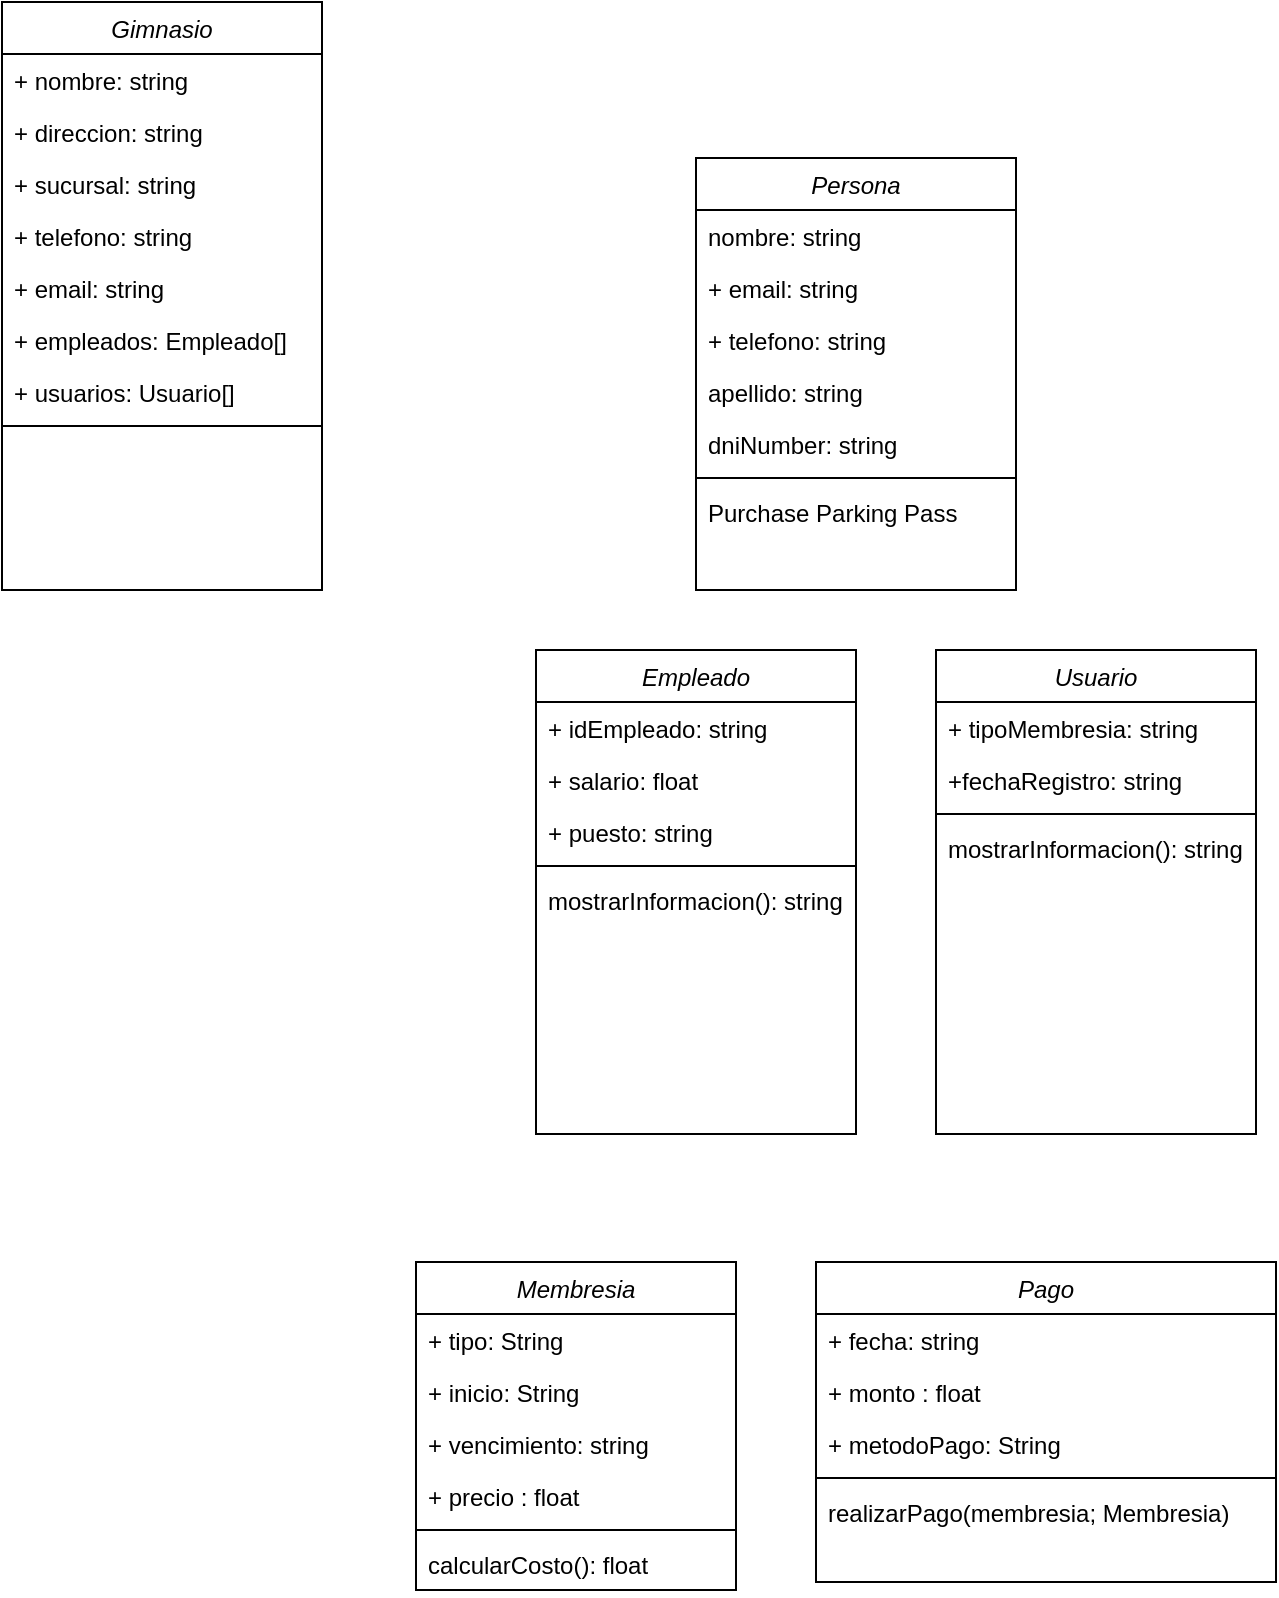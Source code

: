 <mxfile version="22.0.8" type="github">
  <diagram id="C5RBs43oDa-KdzZeNtuy" name="Page-1">
    <mxGraphModel dx="2362" dy="1040" grid="1" gridSize="10" guides="1" tooltips="1" connect="1" arrows="1" fold="1" page="1" pageScale="1" pageWidth="827" pageHeight="1169" math="0" shadow="0">
      <root>
        <mxCell id="WIyWlLk6GJQsqaUBKTNV-0" />
        <mxCell id="WIyWlLk6GJQsqaUBKTNV-1" parent="WIyWlLk6GJQsqaUBKTNV-0" />
        <mxCell id="zkfFHV4jXpPFQw0GAbJ--0" value="Gimnasio" style="swimlane;fontStyle=2;align=center;verticalAlign=top;childLayout=stackLayout;horizontal=1;startSize=26;horizontalStack=0;resizeParent=1;resizeLast=0;collapsible=1;marginBottom=0;rounded=0;shadow=0;strokeWidth=1;" parent="WIyWlLk6GJQsqaUBKTNV-1" vertex="1">
          <mxGeometry x="173" y="40" width="160" height="294" as="geometry">
            <mxRectangle x="230" y="140" width="160" height="26" as="alternateBounds" />
          </mxGeometry>
        </mxCell>
        <mxCell id="5N5e9GmDR-EGlcyDKcGj-25" value="+ nombre: string" style="text;align=left;verticalAlign=top;spacingLeft=4;spacingRight=4;overflow=hidden;rotatable=0;points=[[0,0.5],[1,0.5]];portConstraint=eastwest;" vertex="1" parent="zkfFHV4jXpPFQw0GAbJ--0">
          <mxGeometry y="26" width="160" height="26" as="geometry" />
        </mxCell>
        <mxCell id="5N5e9GmDR-EGlcyDKcGj-59" value="+ direccion: string" style="text;align=left;verticalAlign=top;spacingLeft=4;spacingRight=4;overflow=hidden;rotatable=0;points=[[0,0.5],[1,0.5]];portConstraint=eastwest;rounded=0;shadow=0;html=0;" vertex="1" parent="zkfFHV4jXpPFQw0GAbJ--0">
          <mxGeometry y="52" width="160" height="26" as="geometry" />
        </mxCell>
        <mxCell id="zkfFHV4jXpPFQw0GAbJ--2" value="+ sucursal: string" style="text;align=left;verticalAlign=top;spacingLeft=4;spacingRight=4;overflow=hidden;rotatable=0;points=[[0,0.5],[1,0.5]];portConstraint=eastwest;rounded=0;shadow=0;html=0;" parent="zkfFHV4jXpPFQw0GAbJ--0" vertex="1">
          <mxGeometry y="78" width="160" height="26" as="geometry" />
        </mxCell>
        <mxCell id="5N5e9GmDR-EGlcyDKcGj-34" value="+ telefono: string" style="text;align=left;verticalAlign=top;spacingLeft=4;spacingRight=4;overflow=hidden;rotatable=0;points=[[0,0.5],[1,0.5]];portConstraint=eastwest;rounded=0;shadow=0;html=0;container=1;" vertex="1" parent="zkfFHV4jXpPFQw0GAbJ--0">
          <mxGeometry y="104" width="160" height="26" as="geometry" />
        </mxCell>
        <mxCell id="zkfFHV4jXpPFQw0GAbJ--3" value="+ email: string" style="text;align=left;verticalAlign=top;spacingLeft=4;spacingRight=4;overflow=hidden;rotatable=0;points=[[0,0.5],[1,0.5]];portConstraint=eastwest;rounded=0;shadow=0;html=0;" parent="zkfFHV4jXpPFQw0GAbJ--0" vertex="1">
          <mxGeometry y="130" width="160" height="26" as="geometry" />
        </mxCell>
        <mxCell id="5N5e9GmDR-EGlcyDKcGj-31" value="+ empleados: Empleado[]&#xa;" style="text;align=left;verticalAlign=top;spacingLeft=4;spacingRight=4;overflow=hidden;rotatable=0;points=[[0,0.5],[1,0.5]];portConstraint=eastwest;" vertex="1" parent="zkfFHV4jXpPFQw0GAbJ--0">
          <mxGeometry y="156" width="160" height="26" as="geometry" />
        </mxCell>
        <mxCell id="5N5e9GmDR-EGlcyDKcGj-36" value="+ usuarios: Usuario[]" style="text;align=left;verticalAlign=top;spacingLeft=4;spacingRight=4;overflow=hidden;rotatable=0;points=[[0,0.5],[1,0.5]];portConstraint=eastwest;" vertex="1" parent="zkfFHV4jXpPFQw0GAbJ--0">
          <mxGeometry y="182" width="160" height="26" as="geometry" />
        </mxCell>
        <mxCell id="zkfFHV4jXpPFQw0GAbJ--4" value="" style="line;html=1;strokeWidth=1;align=left;verticalAlign=middle;spacingTop=-1;spacingLeft=3;spacingRight=3;rotatable=0;labelPosition=right;points=[];portConstraint=eastwest;" parent="zkfFHV4jXpPFQw0GAbJ--0" vertex="1">
          <mxGeometry y="208" width="160" height="8" as="geometry" />
        </mxCell>
        <mxCell id="5N5e9GmDR-EGlcyDKcGj-6" value="Empleado" style="swimlane;fontStyle=2;align=center;verticalAlign=top;childLayout=stackLayout;horizontal=1;startSize=26;horizontalStack=0;resizeParent=1;resizeLast=0;collapsible=1;marginBottom=0;rounded=0;shadow=0;strokeWidth=1;" vertex="1" parent="WIyWlLk6GJQsqaUBKTNV-1">
          <mxGeometry x="440" y="364" width="160" height="242" as="geometry">
            <mxRectangle x="230" y="140" width="160" height="26" as="alternateBounds" />
          </mxGeometry>
        </mxCell>
        <mxCell id="5N5e9GmDR-EGlcyDKcGj-7" value="+ idEmpleado: string" style="text;align=left;verticalAlign=top;spacingLeft=4;spacingRight=4;overflow=hidden;rotatable=0;points=[[0,0.5],[1,0.5]];portConstraint=eastwest;" vertex="1" parent="5N5e9GmDR-EGlcyDKcGj-6">
          <mxGeometry y="26" width="160" height="26" as="geometry" />
        </mxCell>
        <mxCell id="5N5e9GmDR-EGlcyDKcGj-9" value="+ salario: float" style="text;align=left;verticalAlign=top;spacingLeft=4;spacingRight=4;overflow=hidden;rotatable=0;points=[[0,0.5],[1,0.5]];portConstraint=eastwest;rounded=0;shadow=0;html=0;" vertex="1" parent="5N5e9GmDR-EGlcyDKcGj-6">
          <mxGeometry y="52" width="160" height="26" as="geometry" />
        </mxCell>
        <mxCell id="5N5e9GmDR-EGlcyDKcGj-26" value="+ puesto: string" style="text;align=left;verticalAlign=top;spacingLeft=4;spacingRight=4;overflow=hidden;rotatable=0;points=[[0,0.5],[1,0.5]];portConstraint=eastwest;rounded=0;shadow=0;html=0;" vertex="1" parent="5N5e9GmDR-EGlcyDKcGj-6">
          <mxGeometry y="78" width="160" height="26" as="geometry" />
        </mxCell>
        <mxCell id="5N5e9GmDR-EGlcyDKcGj-10" value="" style="line;html=1;strokeWidth=1;align=left;verticalAlign=middle;spacingTop=-1;spacingLeft=3;spacingRight=3;rotatable=0;labelPosition=right;points=[];portConstraint=eastwest;" vertex="1" parent="5N5e9GmDR-EGlcyDKcGj-6">
          <mxGeometry y="104" width="160" height="8" as="geometry" />
        </mxCell>
        <mxCell id="5N5e9GmDR-EGlcyDKcGj-11" value="mostrarInformacion(): string" style="text;align=left;verticalAlign=top;spacingLeft=4;spacingRight=4;overflow=hidden;rotatable=0;points=[[0,0.5],[1,0.5]];portConstraint=eastwest;" vertex="1" parent="5N5e9GmDR-EGlcyDKcGj-6">
          <mxGeometry y="112" width="160" height="26" as="geometry" />
        </mxCell>
        <mxCell id="5N5e9GmDR-EGlcyDKcGj-12" value="Persona" style="swimlane;fontStyle=2;align=center;verticalAlign=top;childLayout=stackLayout;horizontal=1;startSize=26;horizontalStack=0;resizeParent=1;resizeLast=0;collapsible=1;marginBottom=0;rounded=0;shadow=0;strokeWidth=1;" vertex="1" parent="WIyWlLk6GJQsqaUBKTNV-1">
          <mxGeometry x="520" y="118" width="160" height="216" as="geometry">
            <mxRectangle x="230" y="140" width="160" height="26" as="alternateBounds" />
          </mxGeometry>
        </mxCell>
        <mxCell id="5N5e9GmDR-EGlcyDKcGj-13" value="nombre: string" style="text;align=left;verticalAlign=top;spacingLeft=4;spacingRight=4;overflow=hidden;rotatable=0;points=[[0,0.5],[1,0.5]];portConstraint=eastwest;" vertex="1" parent="5N5e9GmDR-EGlcyDKcGj-12">
          <mxGeometry y="26" width="160" height="26" as="geometry" />
        </mxCell>
        <mxCell id="5N5e9GmDR-EGlcyDKcGj-39" value="+ email: string" style="text;align=left;verticalAlign=top;spacingLeft=4;spacingRight=4;overflow=hidden;rotatable=0;points=[[0,0.5],[1,0.5]];portConstraint=eastwest;rounded=0;shadow=0;html=0;" vertex="1" parent="5N5e9GmDR-EGlcyDKcGj-12">
          <mxGeometry y="52" width="160" height="26" as="geometry" />
        </mxCell>
        <mxCell id="5N5e9GmDR-EGlcyDKcGj-38" value="+ telefono: string" style="text;align=left;verticalAlign=top;spacingLeft=4;spacingRight=4;overflow=hidden;rotatable=0;points=[[0,0.5],[1,0.5]];portConstraint=eastwest;rounded=0;shadow=0;html=0;container=1;" vertex="1" parent="5N5e9GmDR-EGlcyDKcGj-12">
          <mxGeometry y="78" width="160" height="26" as="geometry" />
        </mxCell>
        <mxCell id="5N5e9GmDR-EGlcyDKcGj-14" value="apellido: string" style="text;align=left;verticalAlign=top;spacingLeft=4;spacingRight=4;overflow=hidden;rotatable=0;points=[[0,0.5],[1,0.5]];portConstraint=eastwest;rounded=0;shadow=0;html=0;" vertex="1" parent="5N5e9GmDR-EGlcyDKcGj-12">
          <mxGeometry y="104" width="160" height="26" as="geometry" />
        </mxCell>
        <mxCell id="5N5e9GmDR-EGlcyDKcGj-15" value="dniNumber: string" style="text;align=left;verticalAlign=top;spacingLeft=4;spacingRight=4;overflow=hidden;rotatable=0;points=[[0,0.5],[1,0.5]];portConstraint=eastwest;rounded=0;shadow=0;html=0;" vertex="1" parent="5N5e9GmDR-EGlcyDKcGj-12">
          <mxGeometry y="130" width="160" height="26" as="geometry" />
        </mxCell>
        <mxCell id="5N5e9GmDR-EGlcyDKcGj-16" value="" style="line;html=1;strokeWidth=1;align=left;verticalAlign=middle;spacingTop=-1;spacingLeft=3;spacingRight=3;rotatable=0;labelPosition=right;points=[];portConstraint=eastwest;" vertex="1" parent="5N5e9GmDR-EGlcyDKcGj-12">
          <mxGeometry y="156" width="160" height="8" as="geometry" />
        </mxCell>
        <mxCell id="5N5e9GmDR-EGlcyDKcGj-17" value="Purchase Parking Pass" style="text;align=left;verticalAlign=top;spacingLeft=4;spacingRight=4;overflow=hidden;rotatable=0;points=[[0,0.5],[1,0.5]];portConstraint=eastwest;" vertex="1" parent="5N5e9GmDR-EGlcyDKcGj-12">
          <mxGeometry y="164" width="160" height="26" as="geometry" />
        </mxCell>
        <mxCell id="5N5e9GmDR-EGlcyDKcGj-18" value="Membresia" style="swimlane;fontStyle=2;align=center;verticalAlign=top;childLayout=stackLayout;horizontal=1;startSize=26;horizontalStack=0;resizeParent=1;resizeLast=0;collapsible=1;marginBottom=0;rounded=0;shadow=0;strokeWidth=1;" vertex="1" parent="WIyWlLk6GJQsqaUBKTNV-1">
          <mxGeometry x="380" y="670" width="160" height="164" as="geometry">
            <mxRectangle x="230" y="140" width="160" height="26" as="alternateBounds" />
          </mxGeometry>
        </mxCell>
        <mxCell id="5N5e9GmDR-EGlcyDKcGj-19" value="+ tipo: String" style="text;align=left;verticalAlign=top;spacingLeft=4;spacingRight=4;overflow=hidden;rotatable=0;points=[[0,0.5],[1,0.5]];portConstraint=eastwest;" vertex="1" parent="5N5e9GmDR-EGlcyDKcGj-18">
          <mxGeometry y="26" width="160" height="26" as="geometry" />
        </mxCell>
        <mxCell id="5N5e9GmDR-EGlcyDKcGj-20" value="+ inicio: String" style="text;align=left;verticalAlign=top;spacingLeft=4;spacingRight=4;overflow=hidden;rotatable=0;points=[[0,0.5],[1,0.5]];portConstraint=eastwest;rounded=0;shadow=0;html=0;" vertex="1" parent="5N5e9GmDR-EGlcyDKcGj-18">
          <mxGeometry y="52" width="160" height="26" as="geometry" />
        </mxCell>
        <mxCell id="5N5e9GmDR-EGlcyDKcGj-21" value="+ vencimiento: string" style="text;align=left;verticalAlign=top;spacingLeft=4;spacingRight=4;overflow=hidden;rotatable=0;points=[[0,0.5],[1,0.5]];portConstraint=eastwest;rounded=0;shadow=0;html=0;" vertex="1" parent="5N5e9GmDR-EGlcyDKcGj-18">
          <mxGeometry y="78" width="160" height="26" as="geometry" />
        </mxCell>
        <mxCell id="5N5e9GmDR-EGlcyDKcGj-60" value="+ precio : float" style="text;align=left;verticalAlign=top;spacingLeft=4;spacingRight=4;overflow=hidden;rotatable=0;points=[[0,0.5],[1,0.5]];portConstraint=eastwest;rounded=0;shadow=0;html=0;" vertex="1" parent="5N5e9GmDR-EGlcyDKcGj-18">
          <mxGeometry y="104" width="160" height="26" as="geometry" />
        </mxCell>
        <mxCell id="5N5e9GmDR-EGlcyDKcGj-22" value="" style="line;html=1;strokeWidth=1;align=left;verticalAlign=middle;spacingTop=-1;spacingLeft=3;spacingRight=3;rotatable=0;labelPosition=right;points=[];portConstraint=eastwest;" vertex="1" parent="5N5e9GmDR-EGlcyDKcGj-18">
          <mxGeometry y="130" width="160" height="8" as="geometry" />
        </mxCell>
        <mxCell id="5N5e9GmDR-EGlcyDKcGj-23" value="calcularCosto(): float" style="text;align=left;verticalAlign=top;spacingLeft=4;spacingRight=4;overflow=hidden;rotatable=0;points=[[0,0.5],[1,0.5]];portConstraint=eastwest;" vertex="1" parent="5N5e9GmDR-EGlcyDKcGj-18">
          <mxGeometry y="138" width="160" height="26" as="geometry" />
        </mxCell>
        <mxCell id="5N5e9GmDR-EGlcyDKcGj-41" value="Usuario" style="swimlane;fontStyle=2;align=center;verticalAlign=top;childLayout=stackLayout;horizontal=1;startSize=26;horizontalStack=0;resizeParent=1;resizeLast=0;collapsible=1;marginBottom=0;rounded=0;shadow=0;strokeWidth=1;" vertex="1" parent="WIyWlLk6GJQsqaUBKTNV-1">
          <mxGeometry x="640" y="364" width="160" height="242" as="geometry">
            <mxRectangle x="230" y="140" width="160" height="26" as="alternateBounds" />
          </mxGeometry>
        </mxCell>
        <mxCell id="5N5e9GmDR-EGlcyDKcGj-43" value="+ tipoMembresia: string" style="text;align=left;verticalAlign=top;spacingLeft=4;spacingRight=4;overflow=hidden;rotatable=0;points=[[0,0.5],[1,0.5]];portConstraint=eastwest;rounded=0;shadow=0;html=0;" vertex="1" parent="5N5e9GmDR-EGlcyDKcGj-41">
          <mxGeometry y="26" width="160" height="26" as="geometry" />
        </mxCell>
        <mxCell id="5N5e9GmDR-EGlcyDKcGj-51" value="+fechaRegistro: string" style="text;align=left;verticalAlign=top;spacingLeft=4;spacingRight=4;overflow=hidden;rotatable=0;points=[[0,0.5],[1,0.5]];portConstraint=eastwest;rounded=0;shadow=0;html=0;" vertex="1" parent="5N5e9GmDR-EGlcyDKcGj-41">
          <mxGeometry y="52" width="160" height="26" as="geometry" />
        </mxCell>
        <mxCell id="5N5e9GmDR-EGlcyDKcGj-49" value="" style="line;html=1;strokeWidth=1;align=left;verticalAlign=middle;spacingTop=-1;spacingLeft=3;spacingRight=3;rotatable=0;labelPosition=right;points=[];portConstraint=eastwest;" vertex="1" parent="5N5e9GmDR-EGlcyDKcGj-41">
          <mxGeometry y="78" width="160" height="8" as="geometry" />
        </mxCell>
        <mxCell id="5N5e9GmDR-EGlcyDKcGj-58" value="mostrarInformacion(): string" style="text;align=left;verticalAlign=top;spacingLeft=4;spacingRight=4;overflow=hidden;rotatable=0;points=[[0,0.5],[1,0.5]];portConstraint=eastwest;" vertex="1" parent="5N5e9GmDR-EGlcyDKcGj-41">
          <mxGeometry y="86" width="160" height="26" as="geometry" />
        </mxCell>
        <mxCell id="5N5e9GmDR-EGlcyDKcGj-52" value="Pago" style="swimlane;fontStyle=2;align=center;verticalAlign=top;childLayout=stackLayout;horizontal=1;startSize=26;horizontalStack=0;resizeParent=1;resizeLast=0;collapsible=1;marginBottom=0;rounded=0;shadow=0;strokeWidth=1;" vertex="1" parent="WIyWlLk6GJQsqaUBKTNV-1">
          <mxGeometry x="580" y="670" width="230" height="160" as="geometry">
            <mxRectangle x="230" y="140" width="160" height="26" as="alternateBounds" />
          </mxGeometry>
        </mxCell>
        <mxCell id="5N5e9GmDR-EGlcyDKcGj-53" value="+ fecha: string" style="text;align=left;verticalAlign=top;spacingLeft=4;spacingRight=4;overflow=hidden;rotatable=0;points=[[0,0.5],[1,0.5]];portConstraint=eastwest;" vertex="1" parent="5N5e9GmDR-EGlcyDKcGj-52">
          <mxGeometry y="26" width="230" height="26" as="geometry" />
        </mxCell>
        <mxCell id="5N5e9GmDR-EGlcyDKcGj-54" value="+ monto : float" style="text;align=left;verticalAlign=top;spacingLeft=4;spacingRight=4;overflow=hidden;rotatable=0;points=[[0,0.5],[1,0.5]];portConstraint=eastwest;rounded=0;shadow=0;html=0;" vertex="1" parent="5N5e9GmDR-EGlcyDKcGj-52">
          <mxGeometry y="52" width="230" height="26" as="geometry" />
        </mxCell>
        <mxCell id="5N5e9GmDR-EGlcyDKcGj-55" value="+ metodoPago: String" style="text;align=left;verticalAlign=top;spacingLeft=4;spacingRight=4;overflow=hidden;rotatable=0;points=[[0,0.5],[1,0.5]];portConstraint=eastwest;rounded=0;shadow=0;html=0;" vertex="1" parent="5N5e9GmDR-EGlcyDKcGj-52">
          <mxGeometry y="78" width="230" height="26" as="geometry" />
        </mxCell>
        <mxCell id="5N5e9GmDR-EGlcyDKcGj-56" value="" style="line;html=1;strokeWidth=1;align=left;verticalAlign=middle;spacingTop=-1;spacingLeft=3;spacingRight=3;rotatable=0;labelPosition=right;points=[];portConstraint=eastwest;" vertex="1" parent="5N5e9GmDR-EGlcyDKcGj-52">
          <mxGeometry y="104" width="230" height="8" as="geometry" />
        </mxCell>
        <mxCell id="5N5e9GmDR-EGlcyDKcGj-61" value="realizarPago(membresia; Membresia)" style="text;align=left;verticalAlign=top;spacingLeft=4;spacingRight=4;overflow=hidden;rotatable=0;points=[[0,0.5],[1,0.5]];portConstraint=eastwest;" vertex="1" parent="5N5e9GmDR-EGlcyDKcGj-52">
          <mxGeometry y="112" width="230" height="26" as="geometry" />
        </mxCell>
      </root>
    </mxGraphModel>
  </diagram>
</mxfile>
